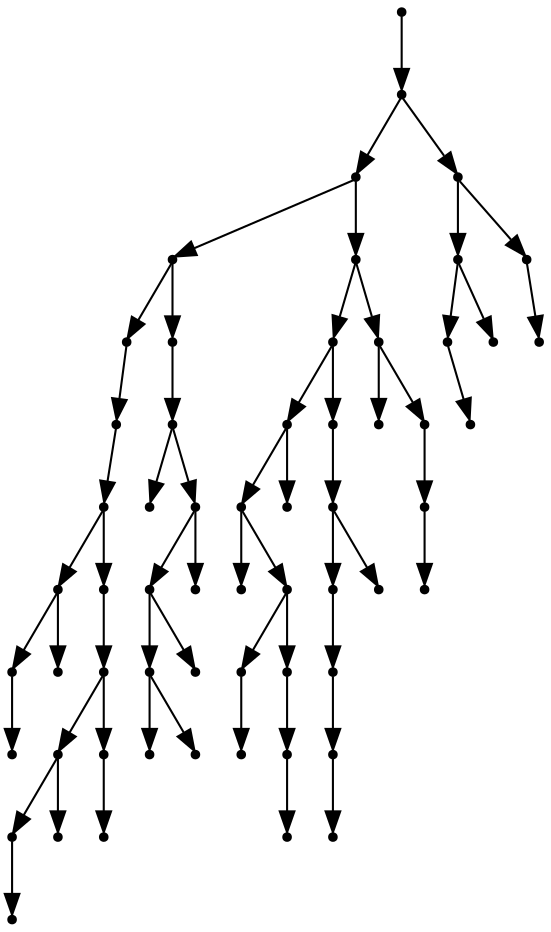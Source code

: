 digraph {
  59 [shape=point];
  58 [shape=point];
  50 [shape=point];
  25 [shape=point];
  14 [shape=point];
  13 [shape=point];
  12 [shape=point];
  3 [shape=point];
  1 [shape=point];
  0 [shape=point];
  2 [shape=point];
  11 [shape=point];
  10 [shape=point];
  7 [shape=point];
  5 [shape=point];
  4 [shape=point];
  6 [shape=point];
  9 [shape=point];
  8 [shape=point];
  24 [shape=point];
  23 [shape=point];
  15 [shape=point];
  22 [shape=point];
  20 [shape=point];
  18 [shape=point];
  16 [shape=point];
  17 [shape=point];
  19 [shape=point];
  21 [shape=point];
  49 [shape=point];
  43 [shape=point];
  35 [shape=point];
  33 [shape=point];
  26 [shape=point];
  32 [shape=point];
  28 [shape=point];
  27 [shape=point];
  31 [shape=point];
  30 [shape=point];
  29 [shape=point];
  34 [shape=point];
  42 [shape=point];
  41 [shape=point];
  39 [shape=point];
  38 [shape=point];
  37 [shape=point];
  36 [shape=point];
  40 [shape=point];
  48 [shape=point];
  44 [shape=point];
  47 [shape=point];
  46 [shape=point];
  45 [shape=point];
  57 [shape=point];
  54 [shape=point];
  52 [shape=point];
  51 [shape=point];
  53 [shape=point];
  56 [shape=point];
  55 [shape=point];
59 -> 58;
58 -> 50;
50 -> 25;
25 -> 14;
14 -> 13;
13 -> 12;
12 -> 3;
3 -> 1;
1 -> 0;
3 -> 2;
12 -> 11;
11 -> 10;
10 -> 7;
7 -> 5;
5 -> 4;
7 -> 6;
10 -> 9;
9 -> 8;
25 -> 24;
24 -> 23;
23 -> 15;
23 -> 22;
22 -> 20;
20 -> 18;
18 -> 16;
18 -> 17;
20 -> 19;
22 -> 21;
50 -> 49;
49 -> 43;
43 -> 35;
35 -> 33;
33 -> 26;
33 -> 32;
32 -> 28;
28 -> 27;
32 -> 31;
31 -> 30;
30 -> 29;
35 -> 34;
43 -> 42;
42 -> 41;
41 -> 39;
39 -> 38;
38 -> 37;
37 -> 36;
41 -> 40;
49 -> 48;
48 -> 44;
48 -> 47;
47 -> 46;
46 -> 45;
58 -> 57;
57 -> 54;
54 -> 52;
52 -> 51;
54 -> 53;
57 -> 56;
56 -> 55;
}
